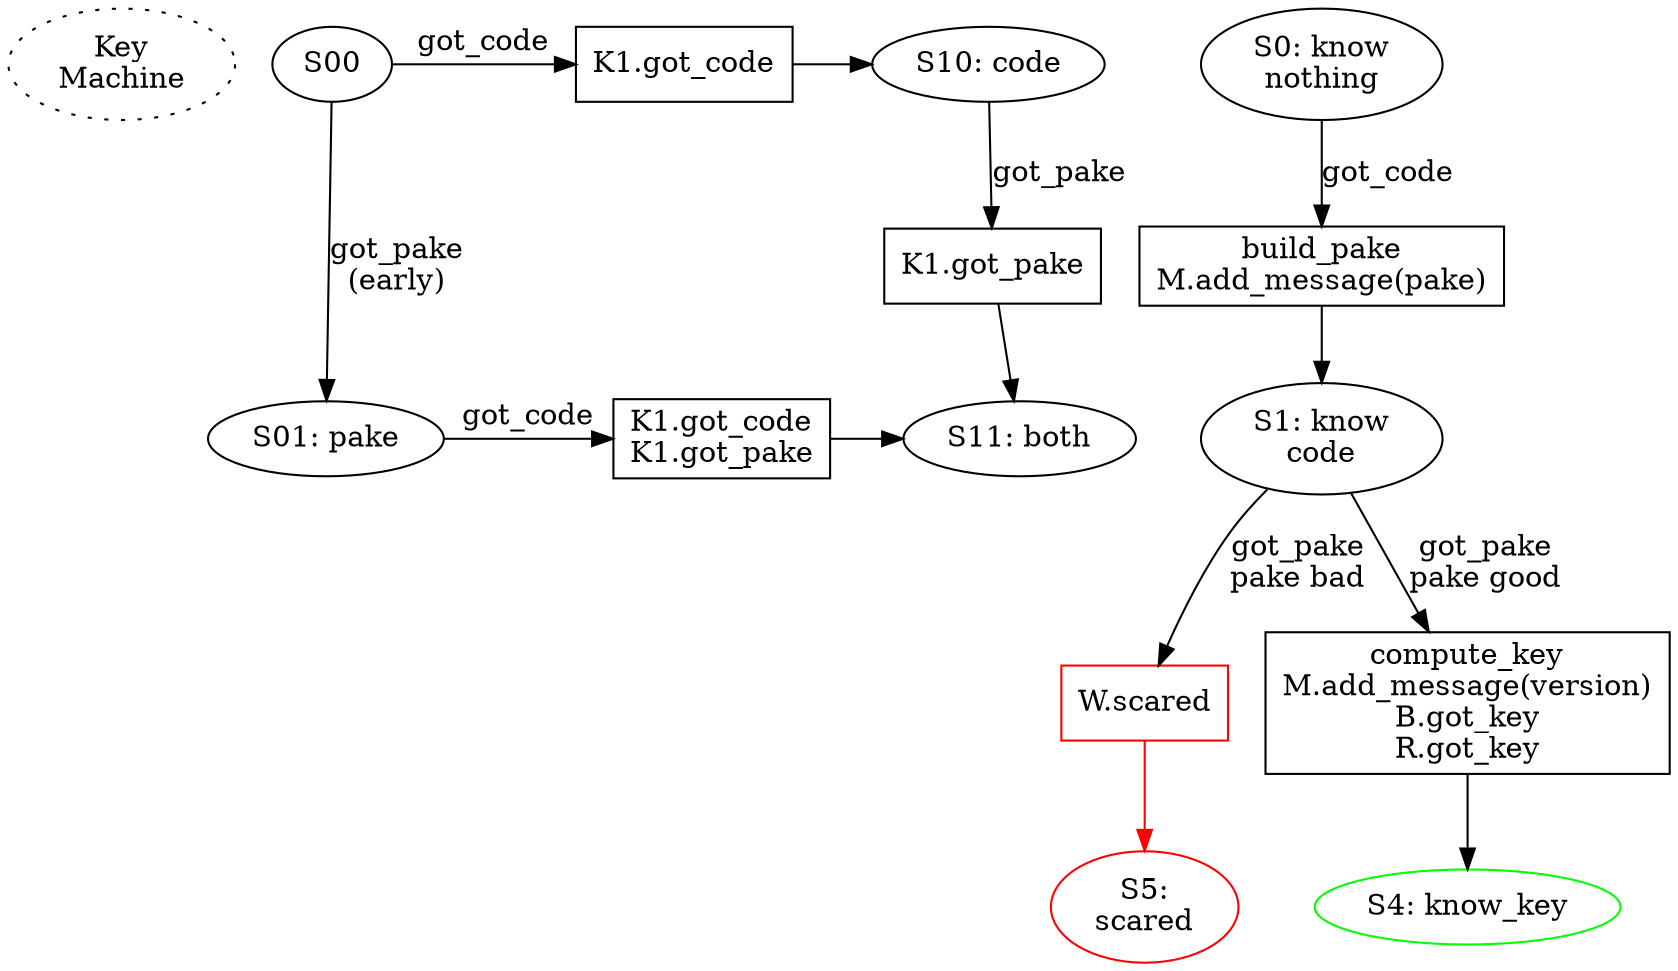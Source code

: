 digraph {

        /* could shave a RTT by committing to the nameplate early, before
        finishing the rest of the code input. While the user is still
        typing/completing the code, we claim the nameplate, open the mailbox,
        and retrieve the peer's PAKE message. Then as soon as the user
        finishes entering the code, we build our own PAKE message, send PAKE,
        compute the key, send VERSION. Starting from the Return, this saves
        two round trips. OTOH it adds consequences to hitting Tab. */

        start [label="Key\nMachine" style="dotted"]

        /* two connected state machines: the first just puts the messages in
        the right order, the second handles PAKE */

        {rank=same; SO_00 PO_got_code SO_10}
        {rank=same; SO_01 PO_got_both SO_11}
        SO_00 [label="S00"]
        SO_01 [label="S01: pake"]
        SO_10 [label="S10: code"]
        SO_11 [label="S11: both"]
        SO_00 -> SO_01 [label="got_pake\n(early)"]
        SO_00 -> PO_got_code [label="got_code"]
        PO_got_code [shape="box" label="K1.got_code"]
        PO_got_code -> SO_10
        SO_01 -> PO_got_both [label="got_code"]
        PO_got_both [shape="box" label="K1.got_code\nK1.got_pake"]
        PO_got_both -> SO_11
        SO_10 -> PO_got_pake [label="got_pake"]
        PO_got_pake [shape="box" label="K1.got_pake"]
        PO_got_pake -> SO_11

        S0 [label="S0: know\nnothing"]
        S0 -> P0_build [label="got_code"]

        P0_build [shape="box" label="build_pake\nM.add_message(pake)"]
        P0_build -> S1
        S1 [label="S1: know\ncode"]

        /* the Mailbox will deliver each message exactly once, but doesn't
        guarantee ordering: if Alice starts the process, then disconnects,
        then Bob starts (reading PAKE, sending both his PAKE and his VERSION
        phase), then Alice will see both PAKE and VERSION on her next
        connect, and might get the VERSION first.

        The Wormhole will queue inbound messages that it isn't ready for. The
        wormhole shim that lets applications do w.get(phase=) must do
        something similar, queueing inbound messages until it sees one for
        the phase it currently cares about.*/

        S1 -> P_mood_scary [label="got_pake\npake bad"]
        P_mood_scary [shape="box" color="red" label="W.scared"]
        P_mood_scary -> S5 [color="red"]
        S5 [label="S5:\nscared" color="red"]
        S1 -> P1_compute [label="got_pake\npake good"]
        #S1 -> P_mood_lonely [label="close"]

        P1_compute [label="compute_key\nM.add_message(version)\nB.got_key\nR.got_key" shape="box"]
        P1_compute -> S4

        S4 [label="S4: know_key" color="green"]

}
